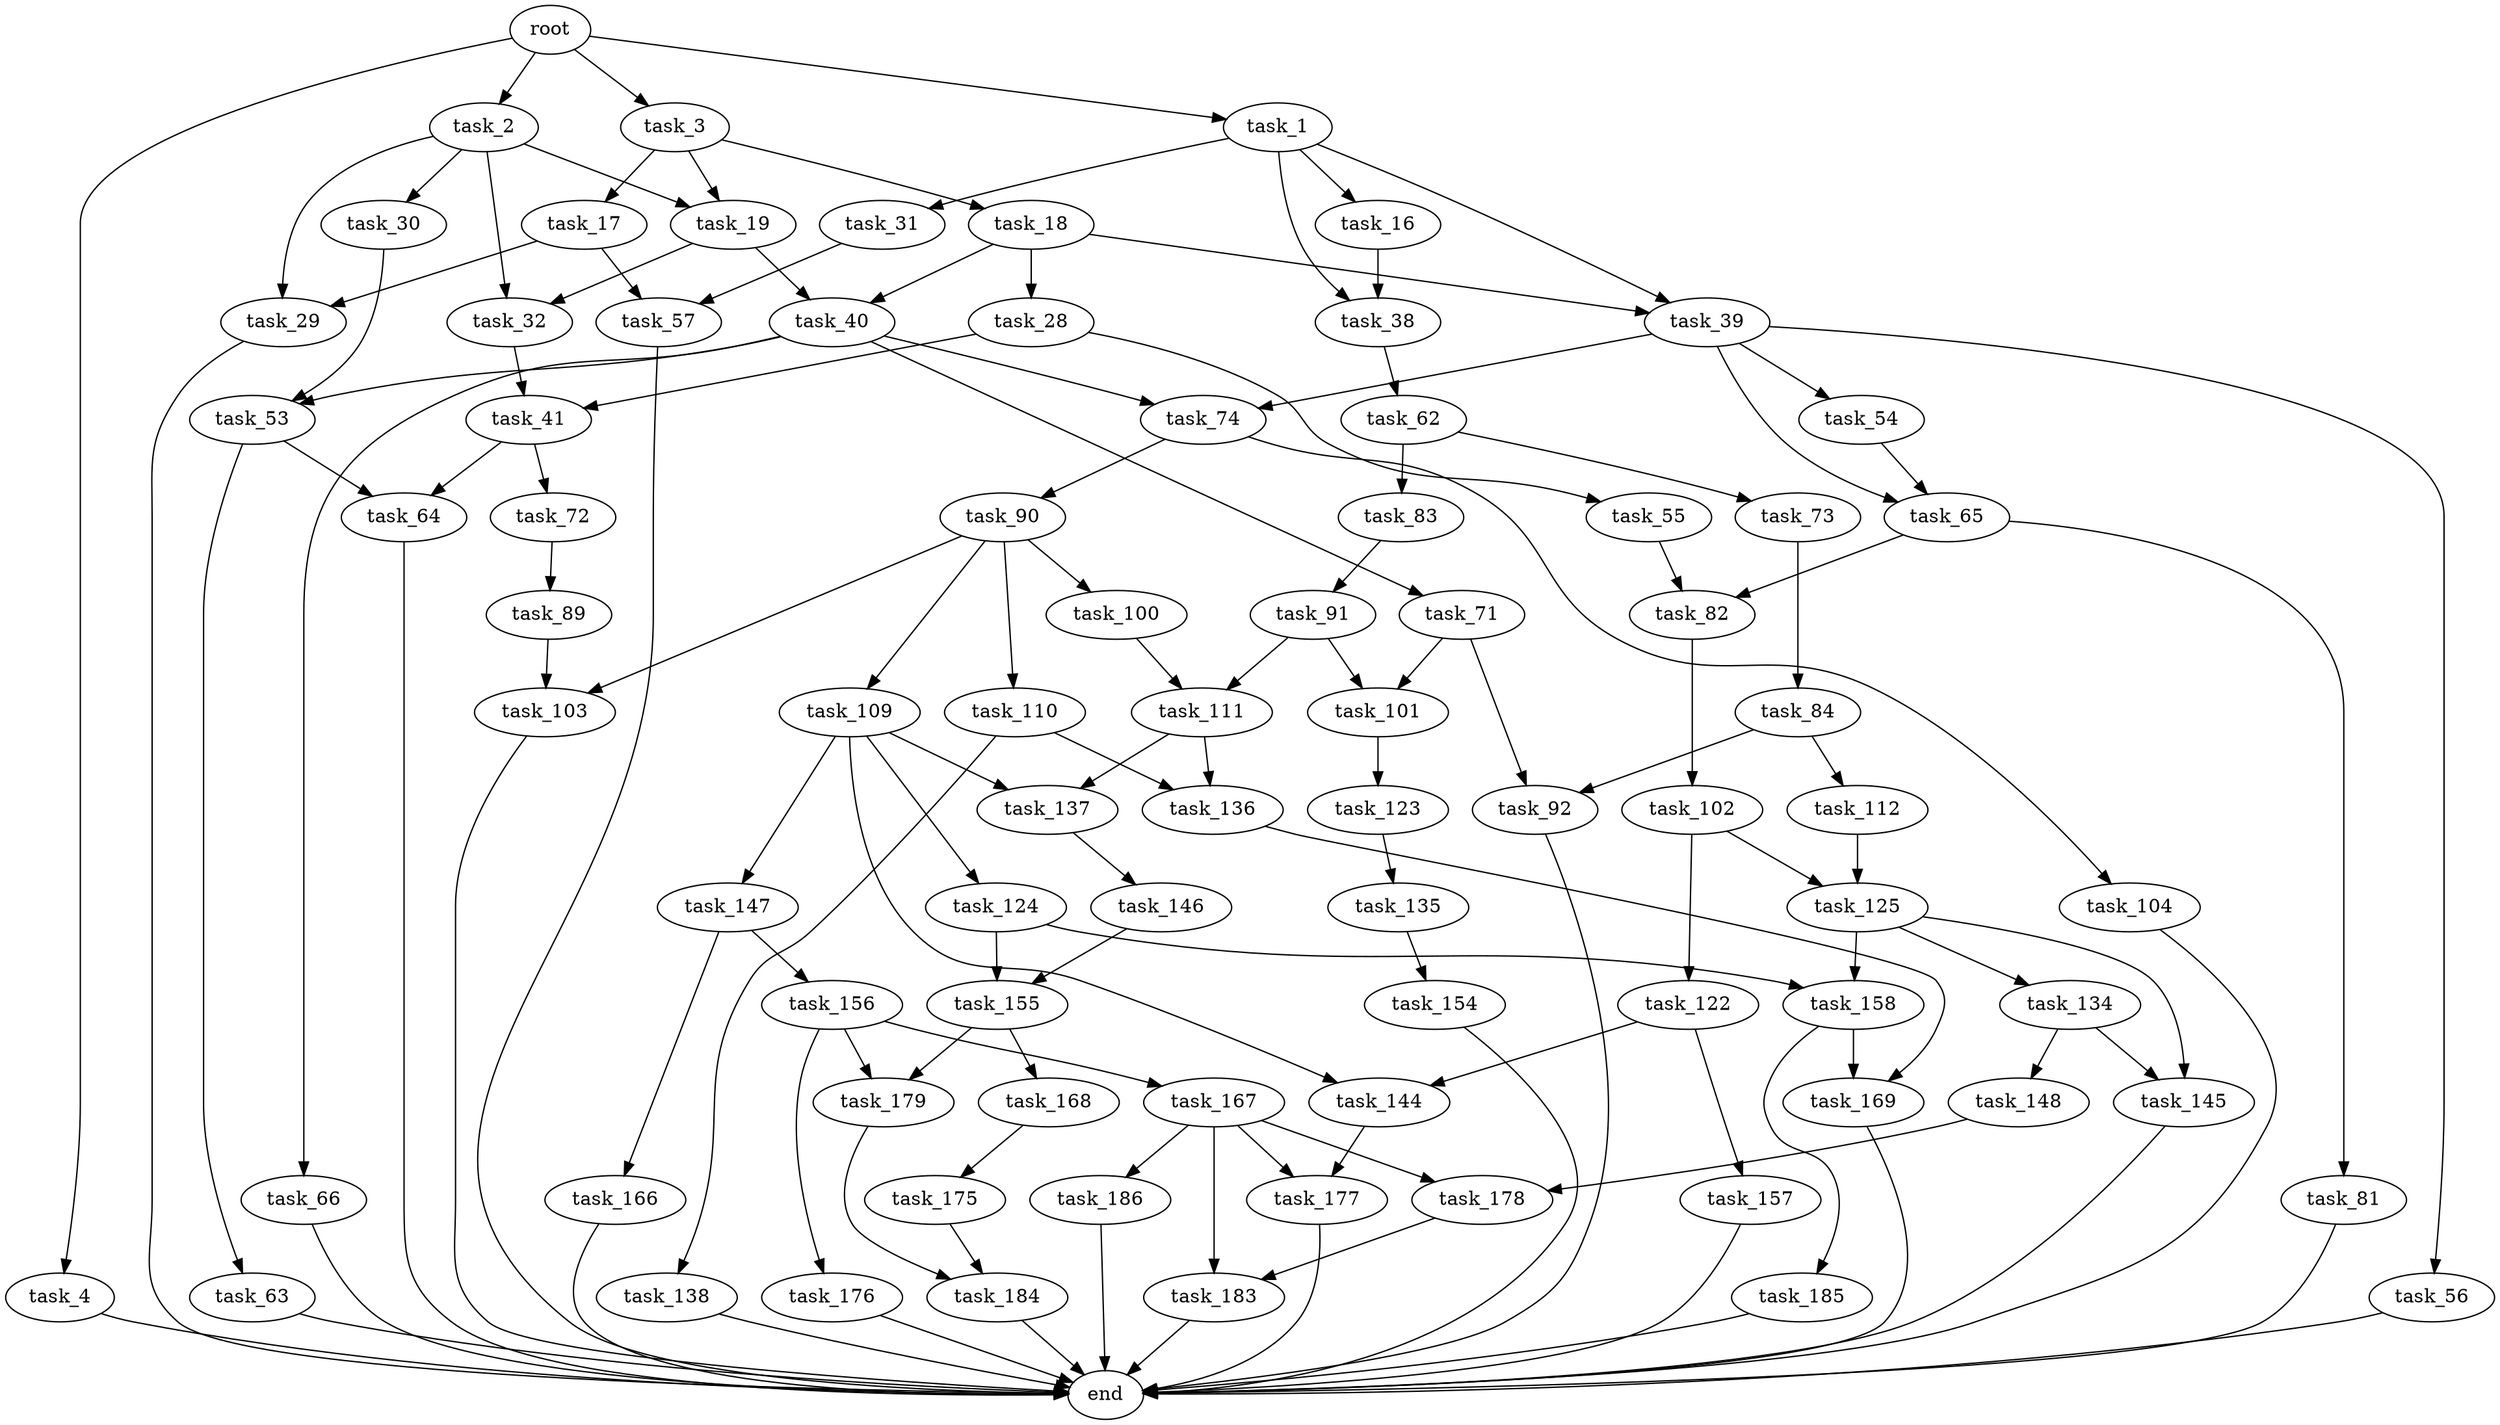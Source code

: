 digraph G {
  root [size="0.000000"];
  task_1 [size="20548763753.000000"];
  task_2 [size="368293445632.000000"];
  task_3 [size="368293445632.000000"];
  task_4 [size="18421509160.000000"];
  task_16 [size="29383482980.000000"];
  task_31 [size="4601995434.000000"];
  task_38 [size="13318079322.000000"];
  task_39 [size="549755813888.000000"];
  task_19 [size="528840871208.000000"];
  task_29 [size="8589934592.000000"];
  task_30 [size="4139868665.000000"];
  task_32 [size="42760240606.000000"];
  task_17 [size="36218308132.000000"];
  task_18 [size="3993139318.000000"];
  end [size="0.000000"];
  task_57 [size="2851137439.000000"];
  task_28 [size="368293445632.000000"];
  task_40 [size="51707181888.000000"];
  task_41 [size="68719476736.000000"];
  task_55 [size="1073741824000.000000"];
  task_53 [size="1930984707.000000"];
  task_62 [size="45588153959.000000"];
  task_54 [size="653351147384.000000"];
  task_56 [size="28991029248.000000"];
  task_65 [size="116377644943.000000"];
  task_74 [size="126789500373.000000"];
  task_66 [size="549755813888.000000"];
  task_71 [size="36574613739.000000"];
  task_64 [size="5346028496.000000"];
  task_72 [size="28991029248.000000"];
  task_63 [size="25853361405.000000"];
  task_82 [size="4957834282.000000"];
  task_73 [size="10987184220.000000"];
  task_83 [size="68719476736.000000"];
  task_81 [size="6737316342.000000"];
  task_92 [size="61864060533.000000"];
  task_101 [size="68719476736.000000"];
  task_89 [size="4191701760.000000"];
  task_84 [size="29119525558.000000"];
  task_90 [size="4805781910.000000"];
  task_104 [size="782757789696.000000"];
  task_102 [size="134217728000.000000"];
  task_91 [size="332003145553.000000"];
  task_112 [size="8589934592.000000"];
  task_103 [size="23468872065.000000"];
  task_100 [size="9231183890.000000"];
  task_109 [size="782757789696.000000"];
  task_110 [size="230342450157.000000"];
  task_111 [size="230416256356.000000"];
  task_123 [size="231928233984.000000"];
  task_122 [size="841650719212.000000"];
  task_125 [size="549755813888.000000"];
  task_124 [size="2831656622.000000"];
  task_137 [size="1073741824000.000000"];
  task_144 [size="782757789696.000000"];
  task_147 [size="21680057711.000000"];
  task_136 [size="7498237403.000000"];
  task_138 [size="317786958208.000000"];
  task_157 [size="23604222664.000000"];
  task_135 [size="134217728000.000000"];
  task_155 [size="28991029248.000000"];
  task_158 [size="374911398253.000000"];
  task_134 [size="807027009984.000000"];
  task_145 [size="782757789696.000000"];
  task_148 [size="1073741824000.000000"];
  task_154 [size="134217728000.000000"];
  task_169 [size="42109959859.000000"];
  task_146 [size="32811532653.000000"];
  task_177 [size="68719476736.000000"];
  task_156 [size="814277035379.000000"];
  task_166 [size="231928233984.000000"];
  task_178 [size="36462221103.000000"];
  task_168 [size="68719476736.000000"];
  task_179 [size="134217728000.000000"];
  task_167 [size="841577823372.000000"];
  task_176 [size="1073741824000.000000"];
  task_185 [size="433936578726.000000"];
  task_183 [size="431819082772.000000"];
  task_186 [size="28991029248.000000"];
  task_175 [size="30162911259.000000"];
  task_184 [size="269850681932.000000"];

  root -> task_1 [size="1.000000"];
  root -> task_2 [size="1.000000"];
  root -> task_3 [size="1.000000"];
  root -> task_4 [size="1.000000"];
  task_1 -> task_16 [size="838860800.000000"];
  task_1 -> task_31 [size="838860800.000000"];
  task_1 -> task_38 [size="838860800.000000"];
  task_1 -> task_39 [size="838860800.000000"];
  task_2 -> task_19 [size="411041792.000000"];
  task_2 -> task_29 [size="411041792.000000"];
  task_2 -> task_30 [size="411041792.000000"];
  task_2 -> task_32 [size="411041792.000000"];
  task_3 -> task_17 [size="411041792.000000"];
  task_3 -> task_18 [size="411041792.000000"];
  task_3 -> task_19 [size="411041792.000000"];
  task_4 -> end [size="1.000000"];
  task_16 -> task_38 [size="33554432.000000"];
  task_31 -> task_57 [size="134217728.000000"];
  task_38 -> task_62 [size="838860800.000000"];
  task_39 -> task_54 [size="536870912.000000"];
  task_39 -> task_56 [size="536870912.000000"];
  task_39 -> task_65 [size="536870912.000000"];
  task_39 -> task_74 [size="536870912.000000"];
  task_19 -> task_32 [size="536870912.000000"];
  task_19 -> task_40 [size="536870912.000000"];
  task_29 -> end [size="1.000000"];
  task_30 -> task_53 [size="301989888.000000"];
  task_32 -> task_41 [size="838860800.000000"];
  task_17 -> task_29 [size="33554432.000000"];
  task_17 -> task_57 [size="33554432.000000"];
  task_18 -> task_28 [size="301989888.000000"];
  task_18 -> task_39 [size="301989888.000000"];
  task_18 -> task_40 [size="301989888.000000"];
  task_57 -> end [size="1.000000"];
  task_28 -> task_41 [size="411041792.000000"];
  task_28 -> task_55 [size="411041792.000000"];
  task_40 -> task_53 [size="838860800.000000"];
  task_40 -> task_66 [size="838860800.000000"];
  task_40 -> task_71 [size="838860800.000000"];
  task_40 -> task_74 [size="838860800.000000"];
  task_41 -> task_64 [size="134217728.000000"];
  task_41 -> task_72 [size="134217728.000000"];
  task_55 -> task_82 [size="838860800.000000"];
  task_53 -> task_63 [size="134217728.000000"];
  task_53 -> task_64 [size="134217728.000000"];
  task_62 -> task_73 [size="838860800.000000"];
  task_62 -> task_83 [size="838860800.000000"];
  task_54 -> task_65 [size="411041792.000000"];
  task_56 -> end [size="1.000000"];
  task_65 -> task_81 [size="301989888.000000"];
  task_65 -> task_82 [size="301989888.000000"];
  task_74 -> task_90 [size="209715200.000000"];
  task_74 -> task_104 [size="209715200.000000"];
  task_66 -> end [size="1.000000"];
  task_71 -> task_92 [size="679477248.000000"];
  task_71 -> task_101 [size="679477248.000000"];
  task_64 -> end [size="1.000000"];
  task_72 -> task_89 [size="75497472.000000"];
  task_63 -> end [size="1.000000"];
  task_82 -> task_102 [size="411041792.000000"];
  task_73 -> task_84 [size="679477248.000000"];
  task_83 -> task_91 [size="134217728.000000"];
  task_81 -> end [size="1.000000"];
  task_92 -> end [size="1.000000"];
  task_101 -> task_123 [size="134217728.000000"];
  task_89 -> task_103 [size="134217728.000000"];
  task_84 -> task_92 [size="536870912.000000"];
  task_84 -> task_112 [size="536870912.000000"];
  task_90 -> task_100 [size="75497472.000000"];
  task_90 -> task_103 [size="75497472.000000"];
  task_90 -> task_109 [size="75497472.000000"];
  task_90 -> task_110 [size="75497472.000000"];
  task_104 -> end [size="1.000000"];
  task_102 -> task_122 [size="209715200.000000"];
  task_102 -> task_125 [size="209715200.000000"];
  task_91 -> task_101 [size="679477248.000000"];
  task_91 -> task_111 [size="679477248.000000"];
  task_112 -> task_125 [size="33554432.000000"];
  task_103 -> end [size="1.000000"];
  task_100 -> task_111 [size="301989888.000000"];
  task_109 -> task_124 [size="679477248.000000"];
  task_109 -> task_137 [size="679477248.000000"];
  task_109 -> task_144 [size="679477248.000000"];
  task_109 -> task_147 [size="679477248.000000"];
  task_110 -> task_136 [size="301989888.000000"];
  task_110 -> task_138 [size="301989888.000000"];
  task_111 -> task_136 [size="536870912.000000"];
  task_111 -> task_137 [size="536870912.000000"];
  task_123 -> task_135 [size="301989888.000000"];
  task_122 -> task_144 [size="679477248.000000"];
  task_122 -> task_157 [size="679477248.000000"];
  task_125 -> task_134 [size="536870912.000000"];
  task_125 -> task_145 [size="536870912.000000"];
  task_125 -> task_158 [size="536870912.000000"];
  task_124 -> task_155 [size="75497472.000000"];
  task_124 -> task_158 [size="75497472.000000"];
  task_137 -> task_146 [size="838860800.000000"];
  task_144 -> task_177 [size="679477248.000000"];
  task_147 -> task_156 [size="679477248.000000"];
  task_147 -> task_166 [size="679477248.000000"];
  task_136 -> task_169 [size="411041792.000000"];
  task_138 -> end [size="1.000000"];
  task_157 -> end [size="1.000000"];
  task_135 -> task_154 [size="209715200.000000"];
  task_155 -> task_168 [size="75497472.000000"];
  task_155 -> task_179 [size="75497472.000000"];
  task_158 -> task_169 [size="411041792.000000"];
  task_158 -> task_185 [size="411041792.000000"];
  task_134 -> task_145 [size="536870912.000000"];
  task_134 -> task_148 [size="536870912.000000"];
  task_145 -> end [size="1.000000"];
  task_148 -> task_178 [size="838860800.000000"];
  task_154 -> end [size="1.000000"];
  task_169 -> end [size="1.000000"];
  task_146 -> task_155 [size="679477248.000000"];
  task_177 -> end [size="1.000000"];
  task_156 -> task_167 [size="679477248.000000"];
  task_156 -> task_176 [size="679477248.000000"];
  task_156 -> task_179 [size="679477248.000000"];
  task_166 -> end [size="1.000000"];
  task_178 -> task_183 [size="838860800.000000"];
  task_168 -> task_175 [size="134217728.000000"];
  task_179 -> task_184 [size="209715200.000000"];
  task_167 -> task_177 [size="536870912.000000"];
  task_167 -> task_178 [size="536870912.000000"];
  task_167 -> task_183 [size="536870912.000000"];
  task_167 -> task_186 [size="536870912.000000"];
  task_176 -> end [size="1.000000"];
  task_185 -> end [size="1.000000"];
  task_183 -> end [size="1.000000"];
  task_186 -> end [size="1.000000"];
  task_175 -> task_184 [size="838860800.000000"];
  task_184 -> end [size="1.000000"];
}
